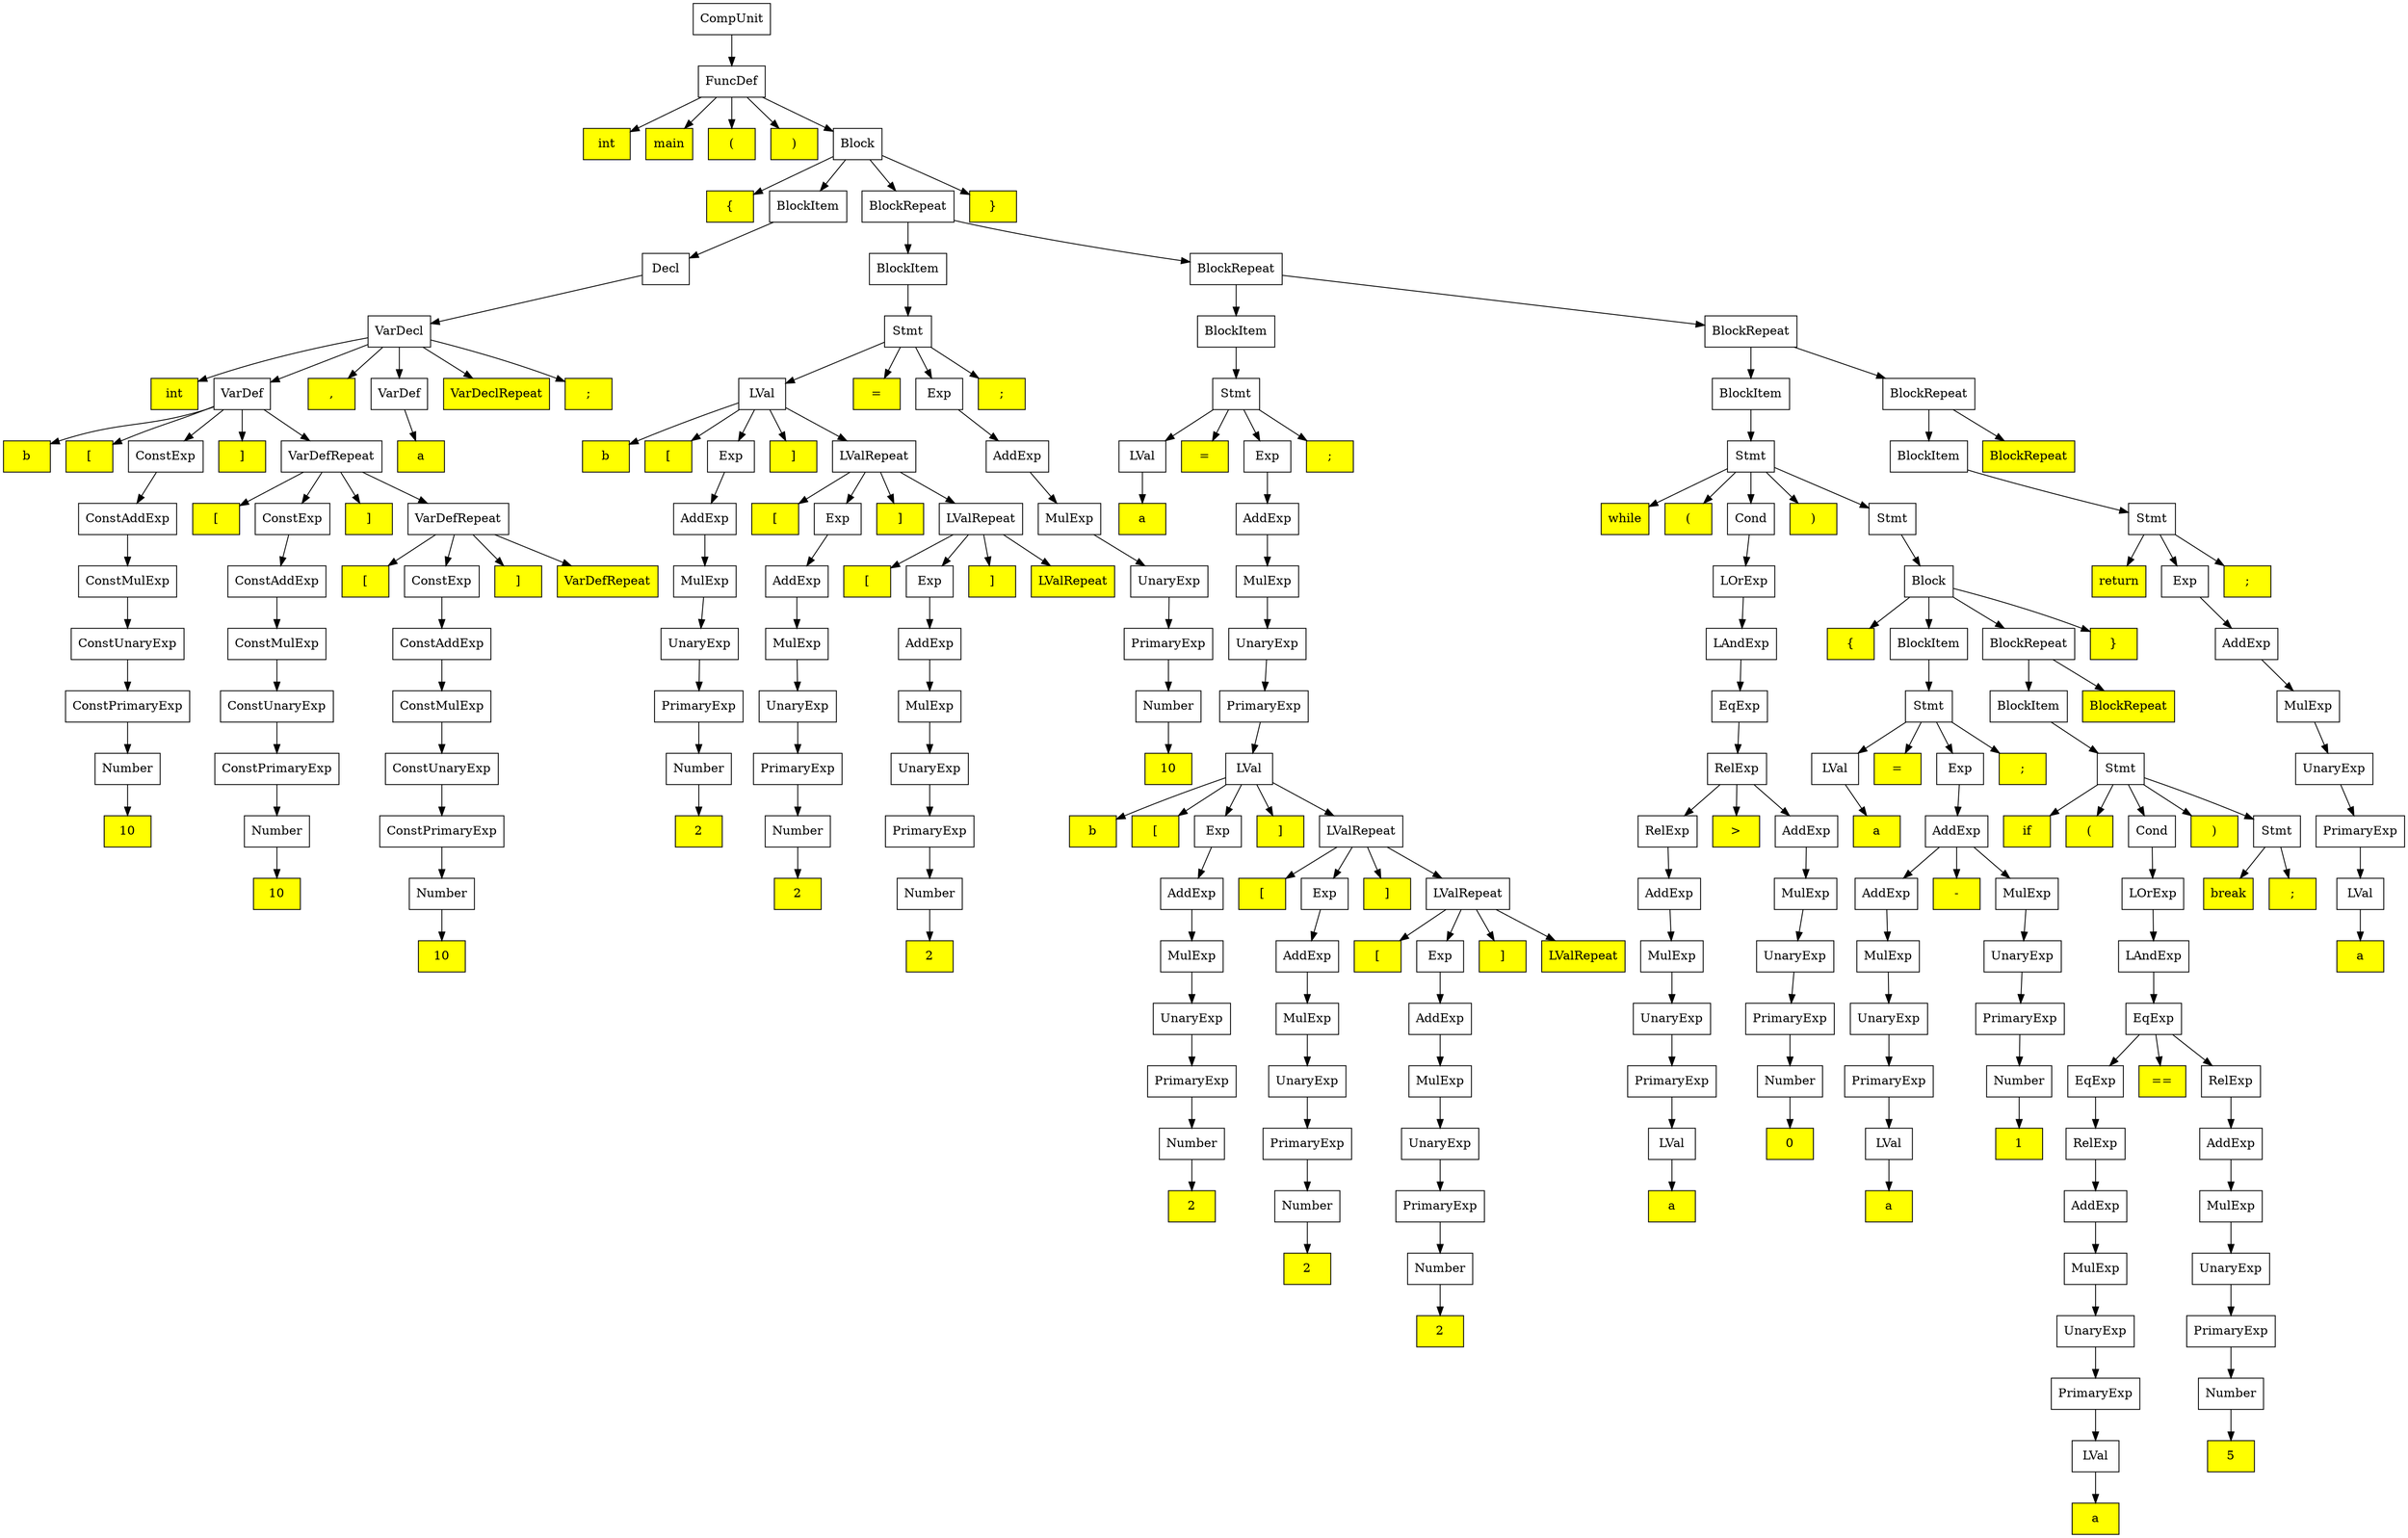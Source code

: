 digraph tree {
	fontname = "Consolas"
	fontsize = 24
	node[shape = "box"]

	"CompUnit (0)(0)" [label="CompUnit"]
	"FuncDef (1)(0)" [label="FuncDef"]
	"int (2)(0)" [label="int" style=filled fillcolor=yellow ]
	"main (2)(0)" [label="main" style=filled fillcolor=yellow ]
	"( (2)(0)" [label="(" style=filled fillcolor=yellow ]
	") (2)(0)" [label=")" style=filled fillcolor=yellow ]
	"Block (2)(0)" [label="Block"]
	"{ (3)(0)" [label="{" style=filled fillcolor=yellow ]
	"BlockItem (3)(0)" [label="BlockItem"]
	"BlockRepeat (3)(0)" [label="BlockRepeat"]
	"} (3)(0)" [label="}" style=filled fillcolor=yellow ]
	"Decl (4)(0)" [label="Decl"]
	"BlockItem (4)(0)" [label="BlockItem"]
	"BlockRepeat (4)(0)" [label="BlockRepeat"]
	"VarDecl (5)(0)" [label="VarDecl"]
	"Stmt (5)(0)" [label="Stmt"]
	"BlockItem (5)(0)" [label="BlockItem"]
	"BlockRepeat (5)(0)" [label="BlockRepeat"]
	"int (6)(0)" [label="int" style=filled fillcolor=yellow ]
	"VarDef (6)(0)" [label="VarDef"]
	", (6)(0)" [label="," style=filled fillcolor=yellow ]
	"VarDef (6)(1)" [label="VarDef"]
	"VarDeclRepeat (6)(0)" [label="VarDeclRepeat" style=filled fillcolor=yellow ]
	"; (6)(0)" [label=";" style=filled fillcolor=yellow ]
	"LVal (6)(0)" [label="LVal"]
	"= (6)(0)" [label="=" style=filled fillcolor=yellow ]
	"Exp (6)(0)" [label="Exp"]
	"; (6)(1)" [label=";" style=filled fillcolor=yellow ]
	"Stmt (6)(0)" [label="Stmt"]
	"BlockItem (6)(0)" [label="BlockItem"]
	"BlockRepeat (6)(0)" [label="BlockRepeat"]
	"b (7)(0)" [label="b" style=filled fillcolor=yellow ]
	"[ (7)(0)" [label="[" style=filled fillcolor=yellow ]
	"ConstExp (7)(0)" [label="ConstExp"]
	"] (7)(0)" [label="]" style=filled fillcolor=yellow ]
	"VarDefRepeat (7)(0)" [label="VarDefRepeat"]
	"a (7)(0)" [label="a" style=filled fillcolor=yellow ]
	"b (7)(1)" [label="b" style=filled fillcolor=yellow ]
	"[ (7)(1)" [label="[" style=filled fillcolor=yellow ]
	"Exp (7)(0)" [label="Exp"]
	"] (7)(1)" [label="]" style=filled fillcolor=yellow ]
	"LValRepeat (7)(0)" [label="LValRepeat"]
	"AddExp (7)(0)" [label="AddExp"]
	"LVal (7)(0)" [label="LVal"]
	"= (7)(0)" [label="=" style=filled fillcolor=yellow ]
	"Exp (7)(1)" [label="Exp"]
	"; (7)(0)" [label=";" style=filled fillcolor=yellow ]
	"Stmt (7)(0)" [label="Stmt"]
	"BlockItem (7)(0)" [label="BlockItem"]
	"BlockRepeat (7)(0)" [label="BlockRepeat" style=filled fillcolor=yellow ]
	"ConstAddExp (8)(0)" [label="ConstAddExp"]
	"[ (8)(0)" [label="[" style=filled fillcolor=yellow ]
	"ConstExp (8)(0)" [label="ConstExp"]
	"] (8)(0)" [label="]" style=filled fillcolor=yellow ]
	"VarDefRepeat (8)(0)" [label="VarDefRepeat"]
	"AddExp (8)(0)" [label="AddExp"]
	"[ (8)(1)" [label="[" style=filled fillcolor=yellow ]
	"Exp (8)(0)" [label="Exp"]
	"] (8)(1)" [label="]" style=filled fillcolor=yellow ]
	"LValRepeat (8)(0)" [label="LValRepeat"]
	"MulExp (8)(0)" [label="MulExp"]
	"a (8)(0)" [label="a" style=filled fillcolor=yellow ]
	"AddExp (8)(1)" [label="AddExp"]
	"while (8)(0)" [label="while" style=filled fillcolor=yellow ]
	"( (8)(0)" [label="(" style=filled fillcolor=yellow ]
	"Cond (8)(0)" [label="Cond"]
	") (8)(0)" [label=")" style=filled fillcolor=yellow ]
	"Stmt (8)(0)" [label="Stmt"]
	"Stmt (8)(1)" [label="Stmt"]
	"ConstMulExp (9)(0)" [label="ConstMulExp"]
	"ConstAddExp (9)(0)" [label="ConstAddExp"]
	"[ (9)(0)" [label="[" style=filled fillcolor=yellow ]
	"ConstExp (9)(0)" [label="ConstExp"]
	"] (9)(0)" [label="]" style=filled fillcolor=yellow ]
	"VarDefRepeat (9)(0)" [label="VarDefRepeat" style=filled fillcolor=yellow ]
	"MulExp (9)(0)" [label="MulExp"]
	"AddExp (9)(0)" [label="AddExp"]
	"[ (9)(1)" [label="[" style=filled fillcolor=yellow ]
	"Exp (9)(0)" [label="Exp"]
	"] (9)(1)" [label="]" style=filled fillcolor=yellow ]
	"LValRepeat (9)(0)" [label="LValRepeat" style=filled fillcolor=yellow ]
	"UnaryExp (9)(0)" [label="UnaryExp"]
	"MulExp (9)(1)" [label="MulExp"]
	"LOrExp (9)(0)" [label="LOrExp"]
	"Block (9)(0)" [label="Block"]
	"return (9)(0)" [label="return" style=filled fillcolor=yellow ]
	"Exp (9)(1)" [label="Exp"]
	"; (9)(0)" [label=";" style=filled fillcolor=yellow ]
	"ConstUnaryExp (10)(0)" [label="ConstUnaryExp"]
	"ConstMulExp (10)(0)" [label="ConstMulExp"]
	"ConstAddExp (10)(0)" [label="ConstAddExp"]
	"UnaryExp (10)(0)" [label="UnaryExp"]
	"MulExp (10)(0)" [label="MulExp"]
	"AddExp (10)(0)" [label="AddExp"]
	"PrimaryExp (10)(0)" [label="PrimaryExp"]
	"UnaryExp (10)(1)" [label="UnaryExp"]
	"LAndExp (10)(0)" [label="LAndExp"]
	"{ (10)(0)" [label="{" style=filled fillcolor=yellow ]
	"BlockItem (10)(0)" [label="BlockItem"]
	"BlockRepeat (10)(0)" [label="BlockRepeat"]
	"} (10)(0)" [label="}" style=filled fillcolor=yellow ]
	"AddExp (10)(1)" [label="AddExp"]
	"ConstPrimaryExp (11)(0)" [label="ConstPrimaryExp"]
	"ConstUnaryExp (11)(0)" [label="ConstUnaryExp"]
	"ConstMulExp (11)(0)" [label="ConstMulExp"]
	"PrimaryExp (11)(0)" [label="PrimaryExp"]
	"UnaryExp (11)(0)" [label="UnaryExp"]
	"MulExp (11)(0)" [label="MulExp"]
	"Number (11)(0)" [label="Number"]
	"PrimaryExp (11)(1)" [label="PrimaryExp"]
	"EqExp (11)(0)" [label="EqExp"]
	"Stmt (11)(0)" [label="Stmt"]
	"BlockItem (11)(0)" [label="BlockItem"]
	"BlockRepeat (11)(0)" [label="BlockRepeat" style=filled fillcolor=yellow ]
	"MulExp (11)(1)" [label="MulExp"]
	"Number (12)(0)" [label="Number"]
	"ConstPrimaryExp (12)(0)" [label="ConstPrimaryExp"]
	"ConstUnaryExp (12)(0)" [label="ConstUnaryExp"]
	"Number (12)(1)" [label="Number"]
	"PrimaryExp (12)(0)" [label="PrimaryExp"]
	"UnaryExp (12)(0)" [label="UnaryExp"]
	"10 (12)(0)" [label="10" style=filled fillcolor=yellow ]
	"LVal (12)(0)" [label="LVal"]
	"RelExp (12)(0)" [label="RelExp"]
	"LVal (12)(1)" [label="LVal"]
	"= (12)(0)" [label="=" style=filled fillcolor=yellow ]
	"Exp (12)(0)" [label="Exp"]
	"; (12)(0)" [label=";" style=filled fillcolor=yellow ]
	"Stmt (12)(0)" [label="Stmt"]
	"UnaryExp (12)(1)" [label="UnaryExp"]
	"10 (13)(0)" [label="10" style=filled fillcolor=yellow ]
	"Number (13)(0)" [label="Number"]
	"ConstPrimaryExp (13)(0)" [label="ConstPrimaryExp"]
	"2 (13)(0)" [label="2" style=filled fillcolor=yellow ]
	"Number (13)(1)" [label="Number"]
	"PrimaryExp (13)(0)" [label="PrimaryExp"]
	"b (13)(0)" [label="b" style=filled fillcolor=yellow ]
	"[ (13)(0)" [label="[" style=filled fillcolor=yellow ]
	"Exp (13)(0)" [label="Exp"]
	"] (13)(0)" [label="]" style=filled fillcolor=yellow ]
	"LValRepeat (13)(0)" [label="LValRepeat"]
	"RelExp (13)(0)" [label="RelExp"]
	"> (13)(0)" [label=">" style=filled fillcolor=yellow ]
	"AddExp (13)(0)" [label="AddExp"]
	"a (13)(0)" [label="a" style=filled fillcolor=yellow ]
	"AddExp (13)(1)" [label="AddExp"]
	"if (13)(0)" [label="if" style=filled fillcolor=yellow ]
	"( (13)(0)" [label="(" style=filled fillcolor=yellow ]
	"Cond (13)(0)" [label="Cond"]
	") (13)(0)" [label=")" style=filled fillcolor=yellow ]
	"Stmt (13)(0)" [label="Stmt"]
	"PrimaryExp (13)(1)" [label="PrimaryExp"]
	"10 (14)(0)" [label="10" style=filled fillcolor=yellow ]
	"Number (14)(0)" [label="Number"]
	"2 (14)(0)" [label="2" style=filled fillcolor=yellow ]
	"Number (14)(1)" [label="Number"]
	"AddExp (14)(0)" [label="AddExp"]
	"[ (14)(0)" [label="[" style=filled fillcolor=yellow ]
	"Exp (14)(0)" [label="Exp"]
	"] (14)(0)" [label="]" style=filled fillcolor=yellow ]
	"LValRepeat (14)(0)" [label="LValRepeat"]
	"AddExp (14)(1)" [label="AddExp"]
	"MulExp (14)(0)" [label="MulExp"]
	"AddExp (14)(2)" [label="AddExp"]
	"- (14)(0)" [label="-" style=filled fillcolor=yellow ]
	"MulExp (14)(1)" [label="MulExp"]
	"LOrExp (14)(0)" [label="LOrExp"]
	"break (14)(0)" [label="break" style=filled fillcolor=yellow ]
	"; (14)(0)" [label=";" style=filled fillcolor=yellow ]
	"LVal (14)(0)" [label="LVal"]
	"10 (15)(0)" [label="10" style=filled fillcolor=yellow ]
	"2 (15)(0)" [label="2" style=filled fillcolor=yellow ]
	"MulExp (15)(0)" [label="MulExp"]
	"AddExp (15)(0)" [label="AddExp"]
	"[ (15)(0)" [label="[" style=filled fillcolor=yellow ]
	"Exp (15)(0)" [label="Exp"]
	"] (15)(0)" [label="]" style=filled fillcolor=yellow ]
	"LValRepeat (15)(0)" [label="LValRepeat" style=filled fillcolor=yellow ]
	"MulExp (15)(1)" [label="MulExp"]
	"UnaryExp (15)(0)" [label="UnaryExp"]
	"MulExp (15)(2)" [label="MulExp"]
	"UnaryExp (15)(1)" [label="UnaryExp"]
	"LAndExp (15)(0)" [label="LAndExp"]
	"a (15)(0)" [label="a" style=filled fillcolor=yellow ]
	"UnaryExp (16)(0)" [label="UnaryExp"]
	"MulExp (16)(0)" [label="MulExp"]
	"AddExp (16)(0)" [label="AddExp"]
	"UnaryExp (16)(1)" [label="UnaryExp"]
	"PrimaryExp (16)(0)" [label="PrimaryExp"]
	"UnaryExp (16)(2)" [label="UnaryExp"]
	"PrimaryExp (16)(1)" [label="PrimaryExp"]
	"EqExp (16)(0)" [label="EqExp"]
	"PrimaryExp (17)(0)" [label="PrimaryExp"]
	"UnaryExp (17)(0)" [label="UnaryExp"]
	"MulExp (17)(0)" [label="MulExp"]
	"PrimaryExp (17)(1)" [label="PrimaryExp"]
	"Number (17)(0)" [label="Number"]
	"PrimaryExp (17)(2)" [label="PrimaryExp"]
	"Number (17)(1)" [label="Number"]
	"EqExp (17)(0)" [label="EqExp"]
	"== (17)(0)" [label="==" style=filled fillcolor=yellow ]
	"RelExp (17)(0)" [label="RelExp"]
	"Number (18)(0)" [label="Number"]
	"PrimaryExp (18)(0)" [label="PrimaryExp"]
	"UnaryExp (18)(0)" [label="UnaryExp"]
	"LVal (18)(0)" [label="LVal"]
	"0 (18)(0)" [label="0" style=filled fillcolor=yellow ]
	"LVal (18)(1)" [label="LVal"]
	"1 (18)(0)" [label="1" style=filled fillcolor=yellow ]
	"RelExp (18)(0)" [label="RelExp"]
	"AddExp (18)(0)" [label="AddExp"]
	"2 (19)(0)" [label="2" style=filled fillcolor=yellow ]
	"Number (19)(0)" [label="Number"]
	"PrimaryExp (19)(0)" [label="PrimaryExp"]
	"a (19)(0)" [label="a" style=filled fillcolor=yellow ]
	"a (19)(1)" [label="a" style=filled fillcolor=yellow ]
	"AddExp (19)(0)" [label="AddExp"]
	"MulExp (19)(0)" [label="MulExp"]
	"2 (20)(0)" [label="2" style=filled fillcolor=yellow ]
	"Number (20)(0)" [label="Number"]
	"MulExp (20)(0)" [label="MulExp"]
	"UnaryExp (20)(0)" [label="UnaryExp"]
	"2 (21)(0)" [label="2" style=filled fillcolor=yellow ]
	"UnaryExp (21)(0)" [label="UnaryExp"]
	"PrimaryExp (21)(0)" [label="PrimaryExp"]
	"PrimaryExp (22)(0)" [label="PrimaryExp"]
	"Number (22)(0)" [label="Number"]
	"LVal (23)(0)" [label="LVal"]
	"5 (23)(0)" [label="5" style=filled fillcolor=yellow ]
	"a (24)(0)" [label="a" style=filled fillcolor=yellow ]
	"CompUnit (0)(0)" -> "FuncDef (1)(0)";
	"FuncDef (1)(0)" -> "int (2)(0)";
	"FuncDef (1)(0)" -> "main (2)(0)";
	"FuncDef (1)(0)" -> "( (2)(0)";
	"FuncDef (1)(0)" -> ") (2)(0)";
	"FuncDef (1)(0)" -> "Block (2)(0)";
	"Block (2)(0)" -> "{ (3)(0)";
	"Block (2)(0)" -> "BlockItem (3)(0)";
	"Block (2)(0)" -> "BlockRepeat (3)(0)";
	"Block (2)(0)" -> "} (3)(0)";
	"BlockItem (3)(0)" -> "Decl (4)(0)";
	"BlockRepeat (3)(0)" -> "BlockItem (4)(0)";
	"BlockRepeat (3)(0)" -> "BlockRepeat (4)(0)";
	"Decl (4)(0)" -> "VarDecl (5)(0)";
	"BlockItem (4)(0)" -> "Stmt (5)(0)";
	"BlockRepeat (4)(0)" -> "BlockItem (5)(0)";
	"BlockRepeat (4)(0)" -> "BlockRepeat (5)(0)";
	"VarDecl (5)(0)" -> "int (6)(0)";
	"VarDecl (5)(0)" -> "VarDef (6)(0)";
	"VarDecl (5)(0)" -> ", (6)(0)";
	"VarDecl (5)(0)" -> "VarDef (6)(1)";
	"VarDecl (5)(0)" -> "VarDeclRepeat (6)(0)";
	"VarDecl (5)(0)" -> "; (6)(0)";
	"Stmt (5)(0)" -> "LVal (6)(0)";
	"Stmt (5)(0)" -> "= (6)(0)";
	"Stmt (5)(0)" -> "Exp (6)(0)";
	"Stmt (5)(0)" -> "; (6)(1)";
	"BlockItem (5)(0)" -> "Stmt (6)(0)";
	"BlockRepeat (5)(0)" -> "BlockItem (6)(0)";
	"BlockRepeat (5)(0)" -> "BlockRepeat (6)(0)";
	"VarDef (6)(0)" -> "b (7)(0)";
	"VarDef (6)(0)" -> "[ (7)(0)";
	"VarDef (6)(0)" -> "ConstExp (7)(0)";
	"VarDef (6)(0)" -> "] (7)(0)";
	"VarDef (6)(0)" -> "VarDefRepeat (7)(0)";
	"VarDef (6)(1)" -> "a (7)(0)";
	"LVal (6)(0)" -> "b (7)(1)";
	"LVal (6)(0)" -> "[ (7)(1)";
	"LVal (6)(0)" -> "Exp (7)(0)";
	"LVal (6)(0)" -> "] (7)(1)";
	"LVal (6)(0)" -> "LValRepeat (7)(0)";
	"Exp (6)(0)" -> "AddExp (7)(0)";
	"Stmt (6)(0)" -> "LVal (7)(0)";
	"Stmt (6)(0)" -> "= (7)(0)";
	"Stmt (6)(0)" -> "Exp (7)(1)";
	"Stmt (6)(0)" -> "; (7)(0)";
	"BlockItem (6)(0)" -> "Stmt (7)(0)";
	"BlockRepeat (6)(0)" -> "BlockItem (7)(0)";
	"BlockRepeat (6)(0)" -> "BlockRepeat (7)(0)";
	"ConstExp (7)(0)" -> "ConstAddExp (8)(0)";
	"VarDefRepeat (7)(0)" -> "[ (8)(0)";
	"VarDefRepeat (7)(0)" -> "ConstExp (8)(0)";
	"VarDefRepeat (7)(0)" -> "] (8)(0)";
	"VarDefRepeat (7)(0)" -> "VarDefRepeat (8)(0)";
	"Exp (7)(0)" -> "AddExp (8)(0)";
	"LValRepeat (7)(0)" -> "[ (8)(1)";
	"LValRepeat (7)(0)" -> "Exp (8)(0)";
	"LValRepeat (7)(0)" -> "] (8)(1)";
	"LValRepeat (7)(0)" -> "LValRepeat (8)(0)";
	"AddExp (7)(0)" -> "MulExp (8)(0)";
	"LVal (7)(0)" -> "a (8)(0)";
	"Exp (7)(1)" -> "AddExp (8)(1)";
	"Stmt (7)(0)" -> "while (8)(0)";
	"Stmt (7)(0)" -> "( (8)(0)";
	"Stmt (7)(0)" -> "Cond (8)(0)";
	"Stmt (7)(0)" -> ") (8)(0)";
	"Stmt (7)(0)" -> "Stmt (8)(0)";
	"BlockItem (7)(0)" -> "Stmt (8)(1)";
	"ConstAddExp (8)(0)" -> "ConstMulExp (9)(0)";
	"ConstExp (8)(0)" -> "ConstAddExp (9)(0)";
	"VarDefRepeat (8)(0)" -> "[ (9)(0)";
	"VarDefRepeat (8)(0)" -> "ConstExp (9)(0)";
	"VarDefRepeat (8)(0)" -> "] (9)(0)";
	"VarDefRepeat (8)(0)" -> "VarDefRepeat (9)(0)";
	"AddExp (8)(0)" -> "MulExp (9)(0)";
	"Exp (8)(0)" -> "AddExp (9)(0)";
	"LValRepeat (8)(0)" -> "[ (9)(1)";
	"LValRepeat (8)(0)" -> "Exp (9)(0)";
	"LValRepeat (8)(0)" -> "] (9)(1)";
	"LValRepeat (8)(0)" -> "LValRepeat (9)(0)";
	"MulExp (8)(0)" -> "UnaryExp (9)(0)";
	"AddExp (8)(1)" -> "MulExp (9)(1)";
	"Cond (8)(0)" -> "LOrExp (9)(0)";
	"Stmt (8)(0)" -> "Block (9)(0)";
	"Stmt (8)(1)" -> "return (9)(0)";
	"Stmt (8)(1)" -> "Exp (9)(1)";
	"Stmt (8)(1)" -> "; (9)(0)";
	"ConstMulExp (9)(0)" -> "ConstUnaryExp (10)(0)";
	"ConstAddExp (9)(0)" -> "ConstMulExp (10)(0)";
	"ConstExp (9)(0)" -> "ConstAddExp (10)(0)";
	"MulExp (9)(0)" -> "UnaryExp (10)(0)";
	"AddExp (9)(0)" -> "MulExp (10)(0)";
	"Exp (9)(0)" -> "AddExp (10)(0)";
	"UnaryExp (9)(0)" -> "PrimaryExp (10)(0)";
	"MulExp (9)(1)" -> "UnaryExp (10)(1)";
	"LOrExp (9)(0)" -> "LAndExp (10)(0)";
	"Block (9)(0)" -> "{ (10)(0)";
	"Block (9)(0)" -> "BlockItem (10)(0)";
	"Block (9)(0)" -> "BlockRepeat (10)(0)";
	"Block (9)(0)" -> "} (10)(0)";
	"Exp (9)(1)" -> "AddExp (10)(1)";
	"ConstUnaryExp (10)(0)" -> "ConstPrimaryExp (11)(0)";
	"ConstMulExp (10)(0)" -> "ConstUnaryExp (11)(0)";
	"ConstAddExp (10)(0)" -> "ConstMulExp (11)(0)";
	"UnaryExp (10)(0)" -> "PrimaryExp (11)(0)";
	"MulExp (10)(0)" -> "UnaryExp (11)(0)";
	"AddExp (10)(0)" -> "MulExp (11)(0)";
	"PrimaryExp (10)(0)" -> "Number (11)(0)";
	"UnaryExp (10)(1)" -> "PrimaryExp (11)(1)";
	"LAndExp (10)(0)" -> "EqExp (11)(0)";
	"BlockItem (10)(0)" -> "Stmt (11)(0)";
	"BlockRepeat (10)(0)" -> "BlockItem (11)(0)";
	"BlockRepeat (10)(0)" -> "BlockRepeat (11)(0)";
	"AddExp (10)(1)" -> "MulExp (11)(1)";
	"ConstPrimaryExp (11)(0)" -> "Number (12)(0)";
	"ConstUnaryExp (11)(0)" -> "ConstPrimaryExp (12)(0)";
	"ConstMulExp (11)(0)" -> "ConstUnaryExp (12)(0)";
	"PrimaryExp (11)(0)" -> "Number (12)(1)";
	"UnaryExp (11)(0)" -> "PrimaryExp (12)(0)";
	"MulExp (11)(0)" -> "UnaryExp (12)(0)";
	"Number (11)(0)" -> "10 (12)(0)";
	"PrimaryExp (11)(1)" -> "LVal (12)(0)";
	"EqExp (11)(0)" -> "RelExp (12)(0)";
	"Stmt (11)(0)" -> "LVal (12)(1)";
	"Stmt (11)(0)" -> "= (12)(0)";
	"Stmt (11)(0)" -> "Exp (12)(0)";
	"Stmt (11)(0)" -> "; (12)(0)";
	"BlockItem (11)(0)" -> "Stmt (12)(0)";
	"MulExp (11)(1)" -> "UnaryExp (12)(1)";
	"Number (12)(0)" -> "10 (13)(0)";
	"ConstPrimaryExp (12)(0)" -> "Number (13)(0)";
	"ConstUnaryExp (12)(0)" -> "ConstPrimaryExp (13)(0)";
	"Number (12)(1)" -> "2 (13)(0)";
	"PrimaryExp (12)(0)" -> "Number (13)(1)";
	"UnaryExp (12)(0)" -> "PrimaryExp (13)(0)";
	"LVal (12)(0)" -> "b (13)(0)";
	"LVal (12)(0)" -> "[ (13)(0)";
	"LVal (12)(0)" -> "Exp (13)(0)";
	"LVal (12)(0)" -> "] (13)(0)";
	"LVal (12)(0)" -> "LValRepeat (13)(0)";
	"RelExp (12)(0)" -> "RelExp (13)(0)";
	"RelExp (12)(0)" -> "> (13)(0)";
	"RelExp (12)(0)" -> "AddExp (13)(0)";
	"LVal (12)(1)" -> "a (13)(0)";
	"Exp (12)(0)" -> "AddExp (13)(1)";
	"Stmt (12)(0)" -> "if (13)(0)";
	"Stmt (12)(0)" -> "( (13)(0)";
	"Stmt (12)(0)" -> "Cond (13)(0)";
	"Stmt (12)(0)" -> ") (13)(0)";
	"Stmt (12)(0)" -> "Stmt (13)(0)";
	"UnaryExp (12)(1)" -> "PrimaryExp (13)(1)";
	"Number (13)(0)" -> "10 (14)(0)";
	"ConstPrimaryExp (13)(0)" -> "Number (14)(0)";
	"Number (13)(1)" -> "2 (14)(0)";
	"PrimaryExp (13)(0)" -> "Number (14)(1)";
	"Exp (13)(0)" -> "AddExp (14)(0)";
	"LValRepeat (13)(0)" -> "[ (14)(0)";
	"LValRepeat (13)(0)" -> "Exp (14)(0)";
	"LValRepeat (13)(0)" -> "] (14)(0)";
	"LValRepeat (13)(0)" -> "LValRepeat (14)(0)";
	"RelExp (13)(0)" -> "AddExp (14)(1)";
	"AddExp (13)(0)" -> "MulExp (14)(0)";
	"AddExp (13)(1)" -> "AddExp (14)(2)";
	"AddExp (13)(1)" -> "- (14)(0)";
	"AddExp (13)(1)" -> "MulExp (14)(1)";
	"Cond (13)(0)" -> "LOrExp (14)(0)";
	"Stmt (13)(0)" -> "break (14)(0)";
	"Stmt (13)(0)" -> "; (14)(0)";
	"PrimaryExp (13)(1)" -> "LVal (14)(0)";
	"Number (14)(0)" -> "10 (15)(0)";
	"Number (14)(1)" -> "2 (15)(0)";
	"AddExp (14)(0)" -> "MulExp (15)(0)";
	"Exp (14)(0)" -> "AddExp (15)(0)";
	"LValRepeat (14)(0)" -> "[ (15)(0)";
	"LValRepeat (14)(0)" -> "Exp (15)(0)";
	"LValRepeat (14)(0)" -> "] (15)(0)";
	"LValRepeat (14)(0)" -> "LValRepeat (15)(0)";
	"AddExp (14)(1)" -> "MulExp (15)(1)";
	"MulExp (14)(0)" -> "UnaryExp (15)(0)";
	"AddExp (14)(2)" -> "MulExp (15)(2)";
	"MulExp (14)(1)" -> "UnaryExp (15)(1)";
	"LOrExp (14)(0)" -> "LAndExp (15)(0)";
	"LVal (14)(0)" -> "a (15)(0)";
	"MulExp (15)(0)" -> "UnaryExp (16)(0)";
	"AddExp (15)(0)" -> "MulExp (16)(0)";
	"Exp (15)(0)" -> "AddExp (16)(0)";
	"MulExp (15)(1)" -> "UnaryExp (16)(1)";
	"UnaryExp (15)(0)" -> "PrimaryExp (16)(0)";
	"MulExp (15)(2)" -> "UnaryExp (16)(2)";
	"UnaryExp (15)(1)" -> "PrimaryExp (16)(1)";
	"LAndExp (15)(0)" -> "EqExp (16)(0)";
	"UnaryExp (16)(0)" -> "PrimaryExp (17)(0)";
	"MulExp (16)(0)" -> "UnaryExp (17)(0)";
	"AddExp (16)(0)" -> "MulExp (17)(0)";
	"UnaryExp (16)(1)" -> "PrimaryExp (17)(1)";
	"PrimaryExp (16)(0)" -> "Number (17)(0)";
	"UnaryExp (16)(2)" -> "PrimaryExp (17)(2)";
	"PrimaryExp (16)(1)" -> "Number (17)(1)";
	"EqExp (16)(0)" -> "EqExp (17)(0)";
	"EqExp (16)(0)" -> "== (17)(0)";
	"EqExp (16)(0)" -> "RelExp (17)(0)";
	"PrimaryExp (17)(0)" -> "Number (18)(0)";
	"UnaryExp (17)(0)" -> "PrimaryExp (18)(0)";
	"MulExp (17)(0)" -> "UnaryExp (18)(0)";
	"PrimaryExp (17)(1)" -> "LVal (18)(0)";
	"Number (17)(0)" -> "0 (18)(0)";
	"PrimaryExp (17)(2)" -> "LVal (18)(1)";
	"Number (17)(1)" -> "1 (18)(0)";
	"EqExp (17)(0)" -> "RelExp (18)(0)";
	"RelExp (17)(0)" -> "AddExp (18)(0)";
	"Number (18)(0)" -> "2 (19)(0)";
	"PrimaryExp (18)(0)" -> "Number (19)(0)";
	"UnaryExp (18)(0)" -> "PrimaryExp (19)(0)";
	"LVal (18)(0)" -> "a (19)(0)";
	"LVal (18)(1)" -> "a (19)(1)";
	"RelExp (18)(0)" -> "AddExp (19)(0)";
	"AddExp (18)(0)" -> "MulExp (19)(0)";
	"Number (19)(0)" -> "2 (20)(0)";
	"PrimaryExp (19)(0)" -> "Number (20)(0)";
	"AddExp (19)(0)" -> "MulExp (20)(0)";
	"MulExp (19)(0)" -> "UnaryExp (20)(0)";
	"Number (20)(0)" -> "2 (21)(0)";
	"MulExp (20)(0)" -> "UnaryExp (21)(0)";
	"UnaryExp (20)(0)" -> "PrimaryExp (21)(0)";
	"UnaryExp (21)(0)" -> "PrimaryExp (22)(0)";
	"PrimaryExp (21)(0)" -> "Number (22)(0)";
	"PrimaryExp (22)(0)" -> "LVal (23)(0)";
	"Number (22)(0)" -> "5 (23)(0)";
	"LVal (23)(0)" -> "a (24)(0)";
}